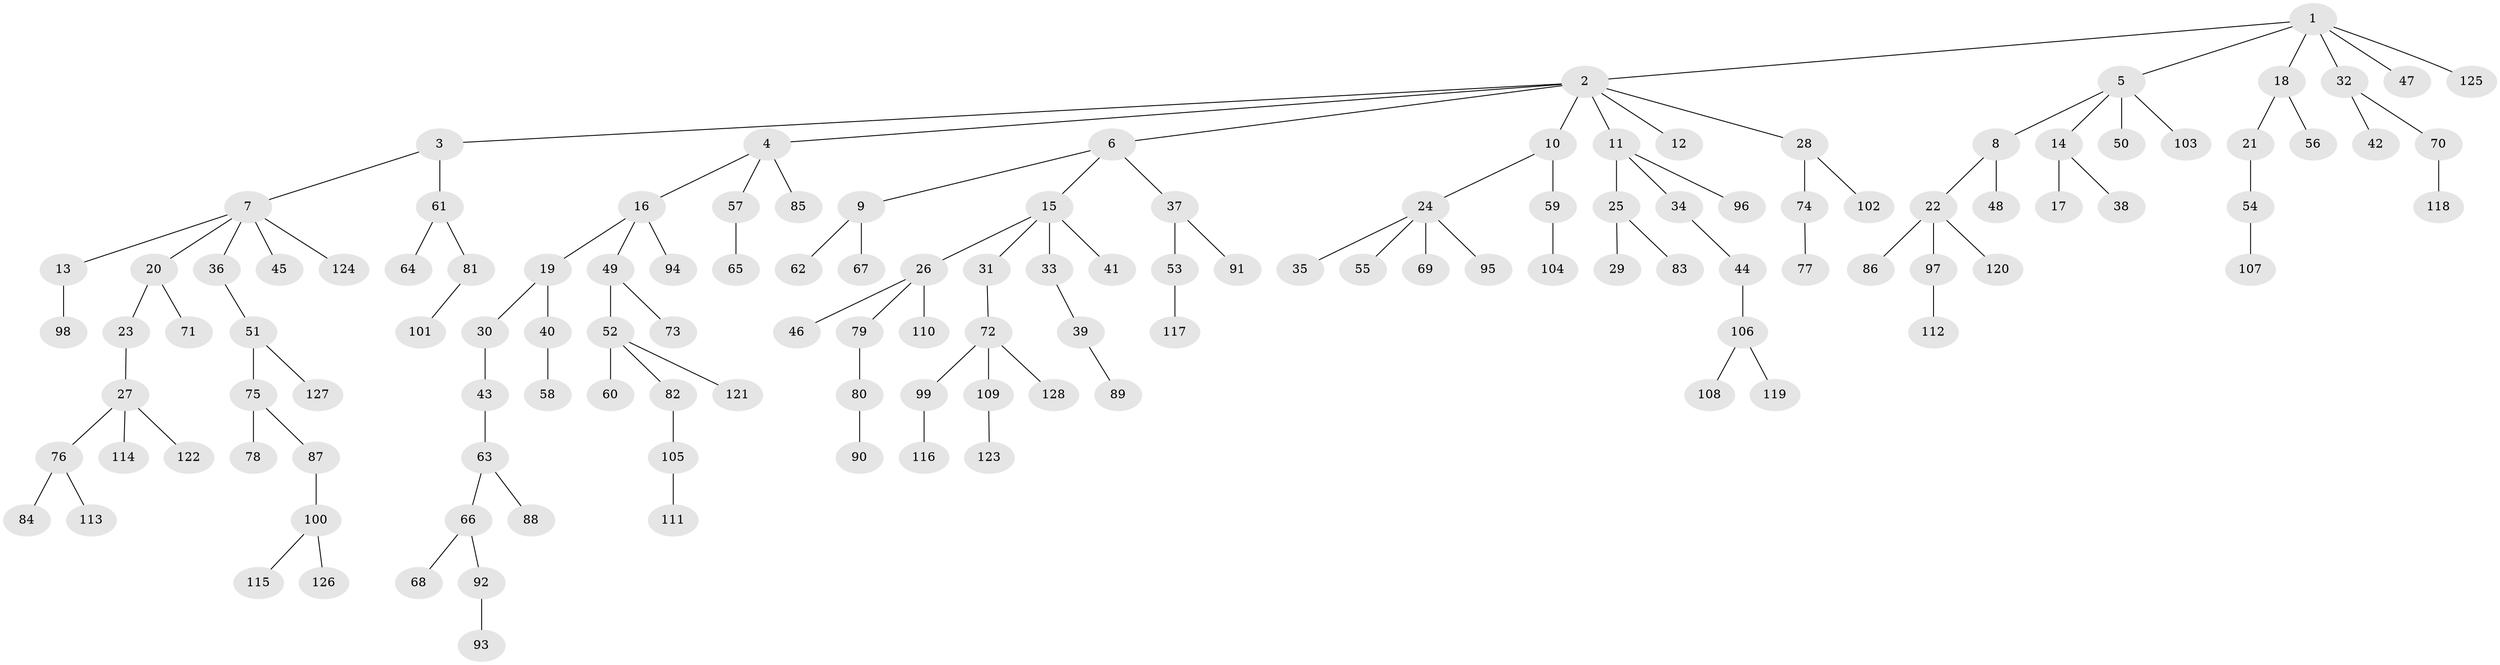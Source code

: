 // Generated by graph-tools (version 1.1) at 2025/11/02/27/25 16:11:27]
// undirected, 128 vertices, 127 edges
graph export_dot {
graph [start="1"]
  node [color=gray90,style=filled];
  1;
  2;
  3;
  4;
  5;
  6;
  7;
  8;
  9;
  10;
  11;
  12;
  13;
  14;
  15;
  16;
  17;
  18;
  19;
  20;
  21;
  22;
  23;
  24;
  25;
  26;
  27;
  28;
  29;
  30;
  31;
  32;
  33;
  34;
  35;
  36;
  37;
  38;
  39;
  40;
  41;
  42;
  43;
  44;
  45;
  46;
  47;
  48;
  49;
  50;
  51;
  52;
  53;
  54;
  55;
  56;
  57;
  58;
  59;
  60;
  61;
  62;
  63;
  64;
  65;
  66;
  67;
  68;
  69;
  70;
  71;
  72;
  73;
  74;
  75;
  76;
  77;
  78;
  79;
  80;
  81;
  82;
  83;
  84;
  85;
  86;
  87;
  88;
  89;
  90;
  91;
  92;
  93;
  94;
  95;
  96;
  97;
  98;
  99;
  100;
  101;
  102;
  103;
  104;
  105;
  106;
  107;
  108;
  109;
  110;
  111;
  112;
  113;
  114;
  115;
  116;
  117;
  118;
  119;
  120;
  121;
  122;
  123;
  124;
  125;
  126;
  127;
  128;
  1 -- 2;
  1 -- 5;
  1 -- 18;
  1 -- 32;
  1 -- 47;
  1 -- 125;
  2 -- 3;
  2 -- 4;
  2 -- 6;
  2 -- 10;
  2 -- 11;
  2 -- 12;
  2 -- 28;
  3 -- 7;
  3 -- 61;
  4 -- 16;
  4 -- 57;
  4 -- 85;
  5 -- 8;
  5 -- 14;
  5 -- 50;
  5 -- 103;
  6 -- 9;
  6 -- 15;
  6 -- 37;
  7 -- 13;
  7 -- 20;
  7 -- 36;
  7 -- 45;
  7 -- 124;
  8 -- 22;
  8 -- 48;
  9 -- 62;
  9 -- 67;
  10 -- 24;
  10 -- 59;
  11 -- 25;
  11 -- 34;
  11 -- 96;
  13 -- 98;
  14 -- 17;
  14 -- 38;
  15 -- 26;
  15 -- 31;
  15 -- 33;
  15 -- 41;
  16 -- 19;
  16 -- 49;
  16 -- 94;
  18 -- 21;
  18 -- 56;
  19 -- 30;
  19 -- 40;
  20 -- 23;
  20 -- 71;
  21 -- 54;
  22 -- 86;
  22 -- 97;
  22 -- 120;
  23 -- 27;
  24 -- 35;
  24 -- 55;
  24 -- 69;
  24 -- 95;
  25 -- 29;
  25 -- 83;
  26 -- 46;
  26 -- 79;
  26 -- 110;
  27 -- 76;
  27 -- 114;
  27 -- 122;
  28 -- 74;
  28 -- 102;
  30 -- 43;
  31 -- 72;
  32 -- 42;
  32 -- 70;
  33 -- 39;
  34 -- 44;
  36 -- 51;
  37 -- 53;
  37 -- 91;
  39 -- 89;
  40 -- 58;
  43 -- 63;
  44 -- 106;
  49 -- 52;
  49 -- 73;
  51 -- 75;
  51 -- 127;
  52 -- 60;
  52 -- 82;
  52 -- 121;
  53 -- 117;
  54 -- 107;
  57 -- 65;
  59 -- 104;
  61 -- 64;
  61 -- 81;
  63 -- 66;
  63 -- 88;
  66 -- 68;
  66 -- 92;
  70 -- 118;
  72 -- 99;
  72 -- 109;
  72 -- 128;
  74 -- 77;
  75 -- 78;
  75 -- 87;
  76 -- 84;
  76 -- 113;
  79 -- 80;
  80 -- 90;
  81 -- 101;
  82 -- 105;
  87 -- 100;
  92 -- 93;
  97 -- 112;
  99 -- 116;
  100 -- 115;
  100 -- 126;
  105 -- 111;
  106 -- 108;
  106 -- 119;
  109 -- 123;
}
